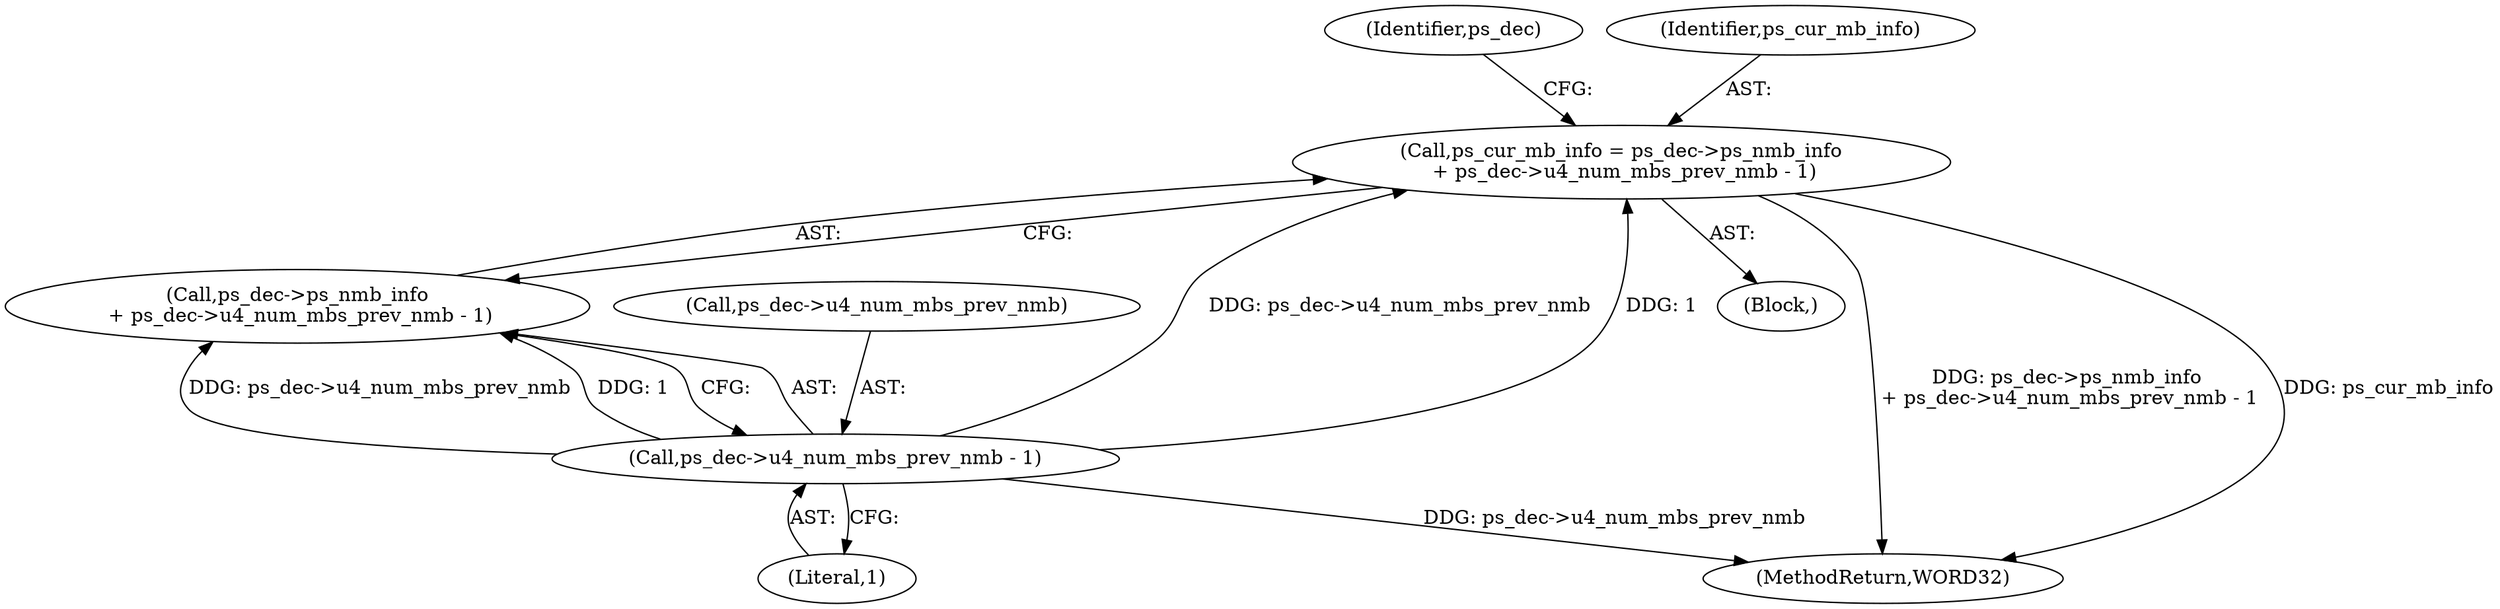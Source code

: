 digraph "0_Android_0b23c81c3dd9ec38f7e6806a3955fed1925541a0_1@integer" {
"1000591" [label="(Call,ps_cur_mb_info = ps_dec->ps_nmb_info\n + ps_dec->u4_num_mbs_prev_nmb - 1)"];
"1000597" [label="(Call,ps_dec->u4_num_mbs_prev_nmb - 1)"];
"1000597" [label="(Call,ps_dec->u4_num_mbs_prev_nmb - 1)"];
"1000593" [label="(Call,ps_dec->ps_nmb_info\n + ps_dec->u4_num_mbs_prev_nmb - 1)"];
"1000598" [label="(Call,ps_dec->u4_num_mbs_prev_nmb)"];
"1000591" [label="(Call,ps_cur_mb_info = ps_dec->ps_nmb_info\n + ps_dec->u4_num_mbs_prev_nmb - 1)"];
"1000601" [label="(Literal,1)"];
"1000604" [label="(Identifier,ps_dec)"];
"1000592" [label="(Identifier,ps_cur_mb_info)"];
"1001422" [label="(MethodReturn,WORD32)"];
"1000590" [label="(Block,)"];
"1000591" -> "1000590"  [label="AST: "];
"1000591" -> "1000593"  [label="CFG: "];
"1000592" -> "1000591"  [label="AST: "];
"1000593" -> "1000591"  [label="AST: "];
"1000604" -> "1000591"  [label="CFG: "];
"1000591" -> "1001422"  [label="DDG: ps_cur_mb_info"];
"1000591" -> "1001422"  [label="DDG: ps_dec->ps_nmb_info\n + ps_dec->u4_num_mbs_prev_nmb - 1"];
"1000597" -> "1000591"  [label="DDG: ps_dec->u4_num_mbs_prev_nmb"];
"1000597" -> "1000591"  [label="DDG: 1"];
"1000597" -> "1000593"  [label="AST: "];
"1000597" -> "1000601"  [label="CFG: "];
"1000598" -> "1000597"  [label="AST: "];
"1000601" -> "1000597"  [label="AST: "];
"1000593" -> "1000597"  [label="CFG: "];
"1000597" -> "1001422"  [label="DDG: ps_dec->u4_num_mbs_prev_nmb"];
"1000597" -> "1000593"  [label="DDG: ps_dec->u4_num_mbs_prev_nmb"];
"1000597" -> "1000593"  [label="DDG: 1"];
}
